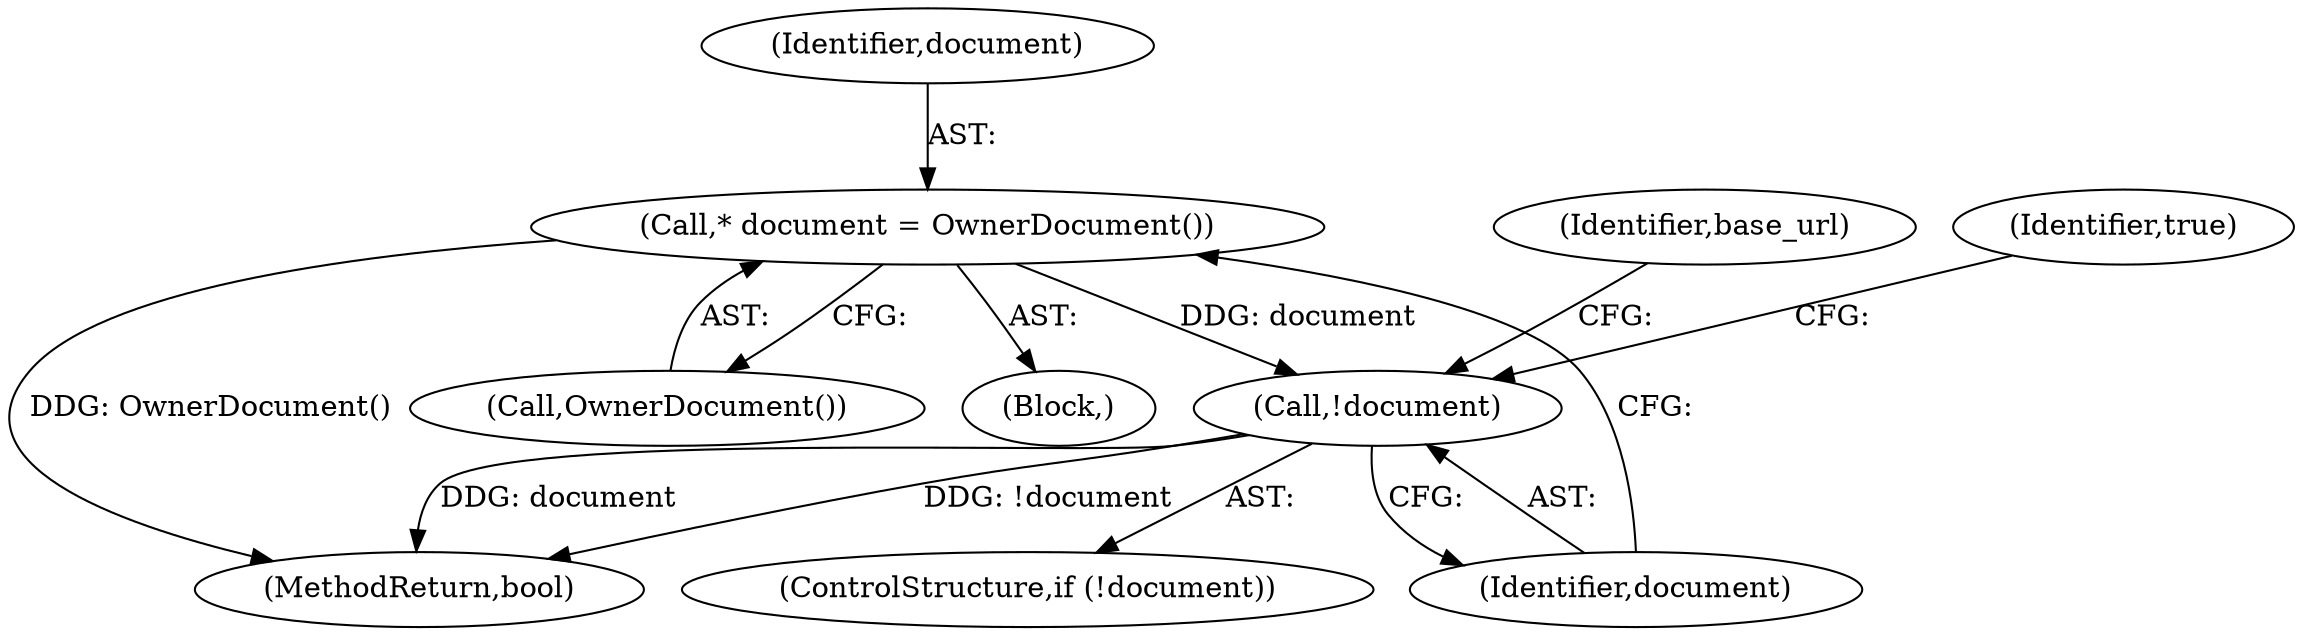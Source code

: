 digraph "0_Chrome_0c45ffd2a1b2b6b91aaaac989ad10a76765083c6@pointer" {
"1000125" [label="(Call,* document = OwnerDocument())"];
"1000129" [label="(Call,!document)"];
"1000126" [label="(Identifier,document)"];
"1000128" [label="(ControlStructure,if (!document))"];
"1000135" [label="(Identifier,base_url)"];
"1000127" [label="(Call,OwnerDocument())"];
"1000148" [label="(MethodReturn,bool)"];
"1000125" [label="(Call,* document = OwnerDocument())"];
"1000130" [label="(Identifier,document)"];
"1000129" [label="(Call,!document)"];
"1000132" [label="(Identifier,true)"];
"1000103" [label="(Block,)"];
"1000125" -> "1000103"  [label="AST: "];
"1000125" -> "1000127"  [label="CFG: "];
"1000126" -> "1000125"  [label="AST: "];
"1000127" -> "1000125"  [label="AST: "];
"1000130" -> "1000125"  [label="CFG: "];
"1000125" -> "1000148"  [label="DDG: OwnerDocument()"];
"1000125" -> "1000129"  [label="DDG: document"];
"1000129" -> "1000128"  [label="AST: "];
"1000129" -> "1000130"  [label="CFG: "];
"1000130" -> "1000129"  [label="AST: "];
"1000132" -> "1000129"  [label="CFG: "];
"1000135" -> "1000129"  [label="CFG: "];
"1000129" -> "1000148"  [label="DDG: document"];
"1000129" -> "1000148"  [label="DDG: !document"];
}
